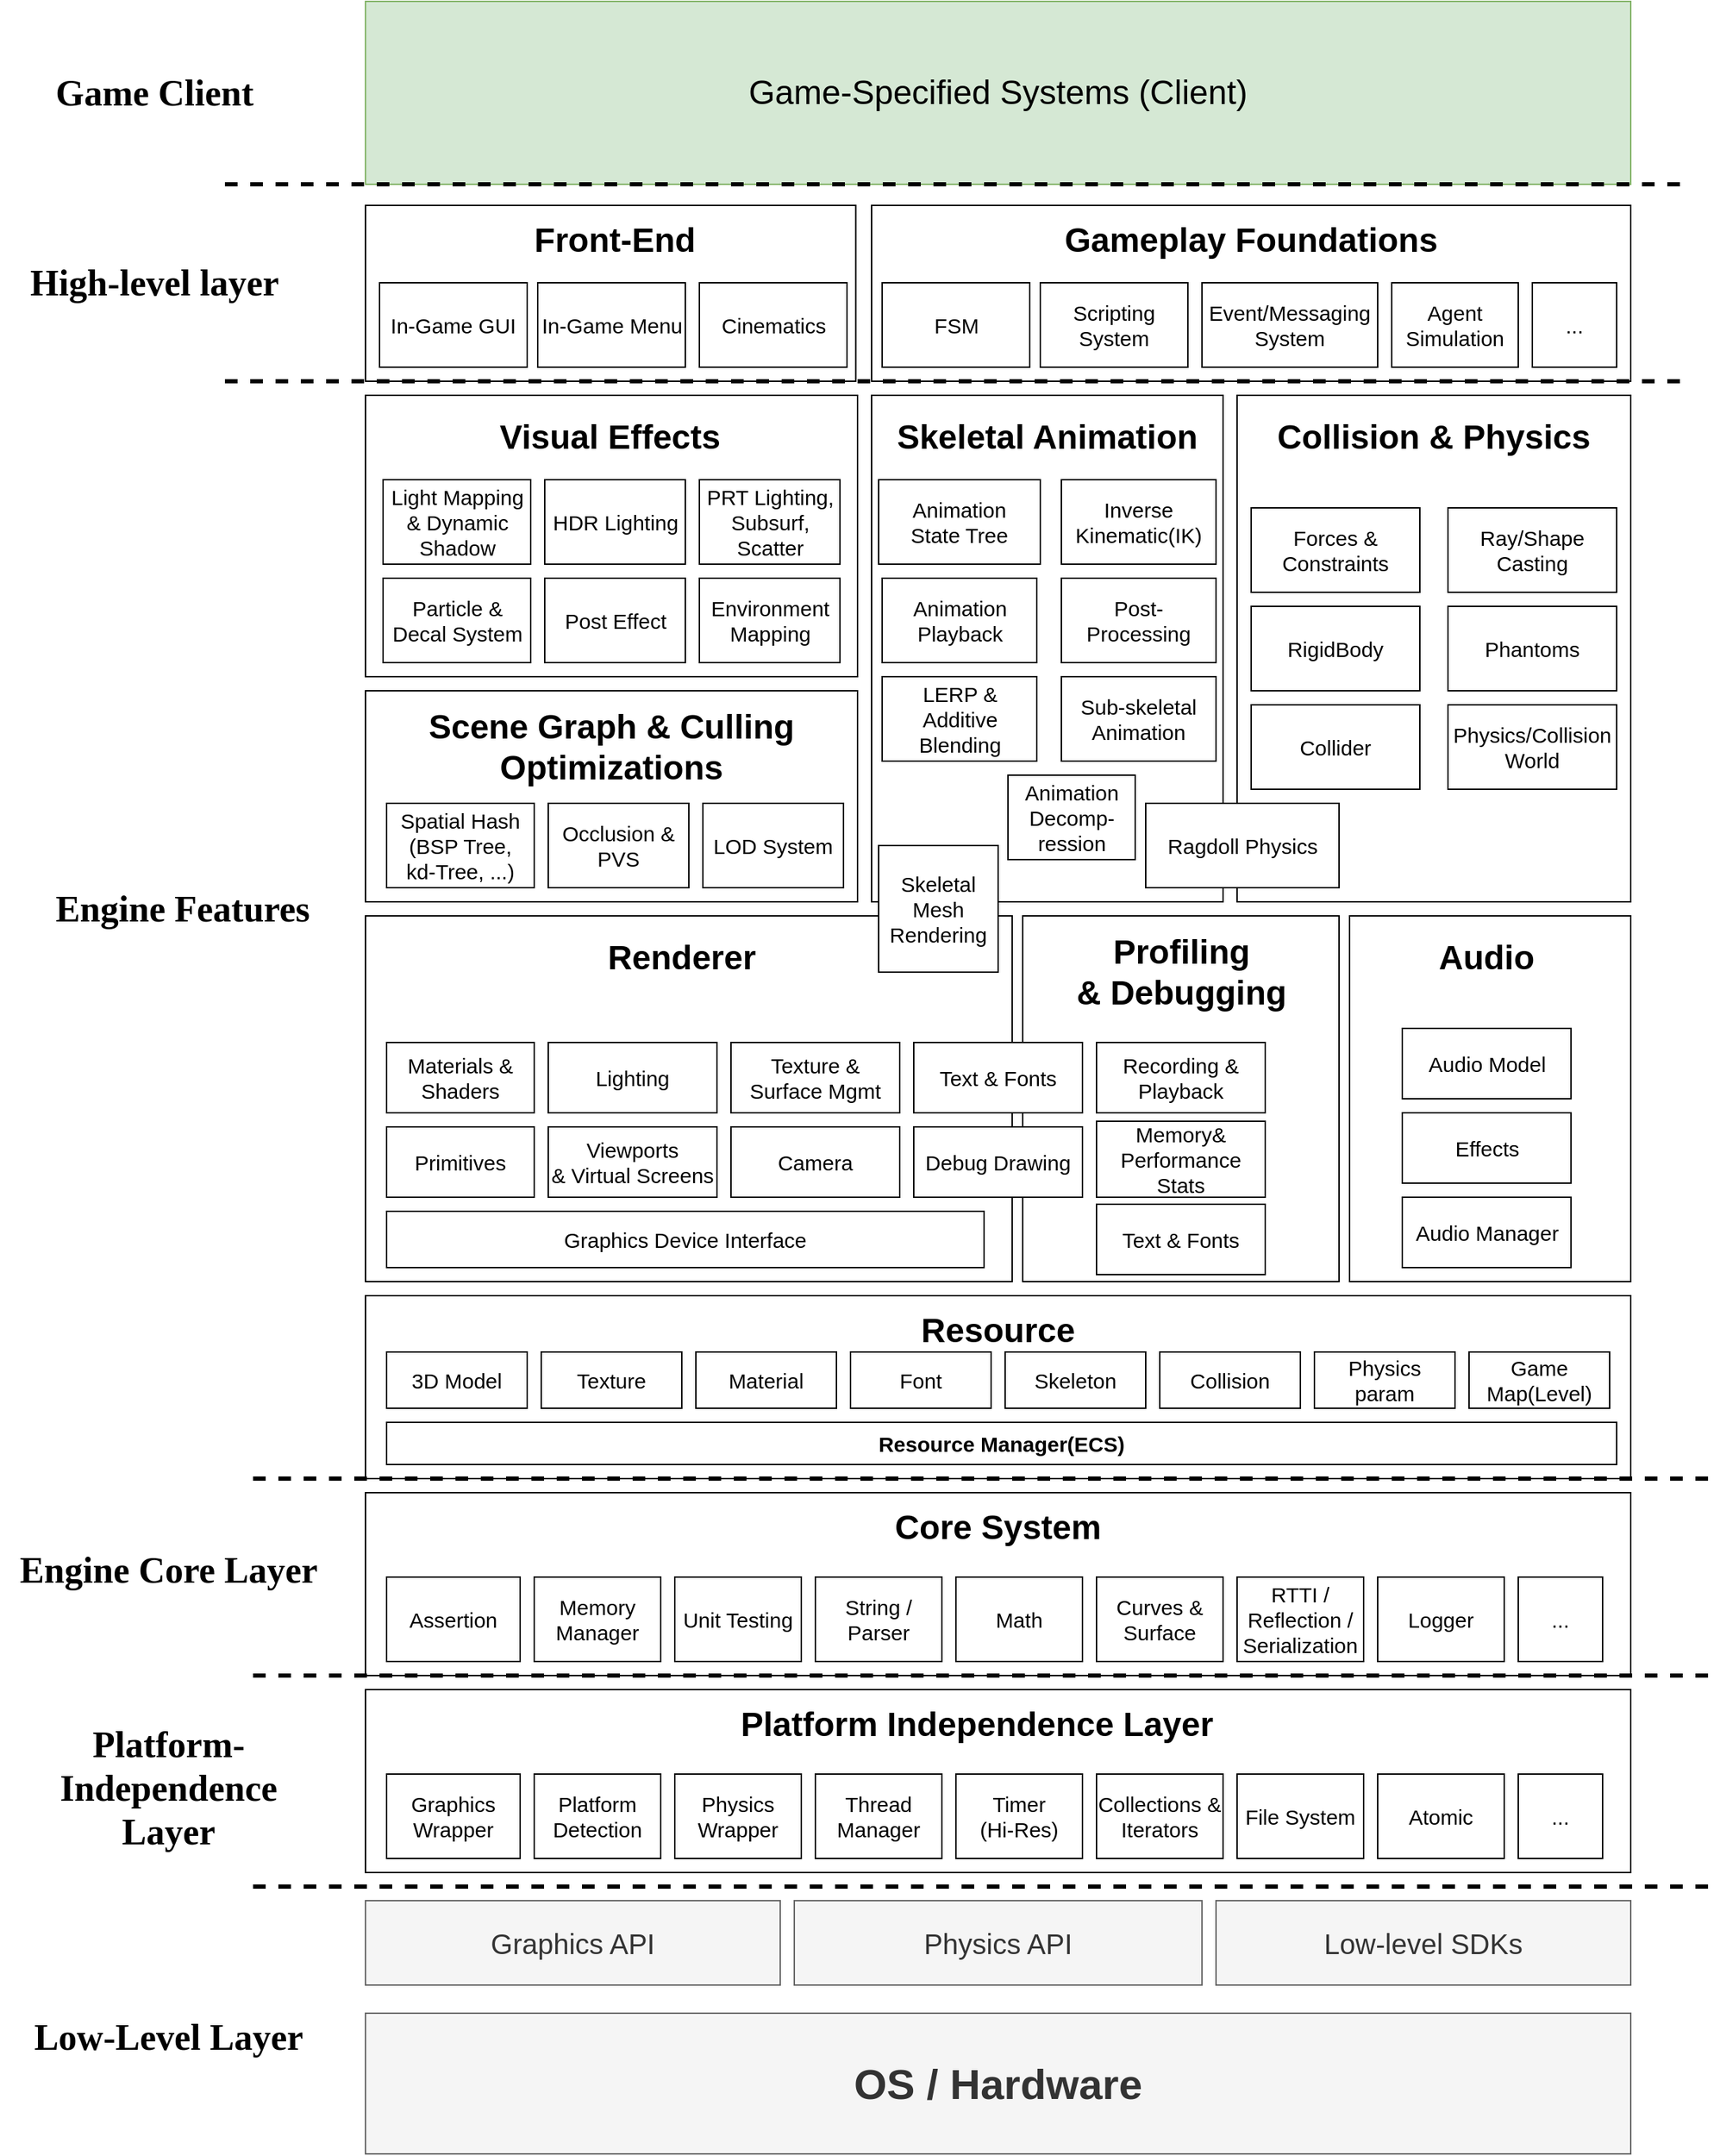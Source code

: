 <mxfile version="17.2.4" type="device"><diagram name="Page-1" id="5d7acffa-a066-3a61-03fe-96351882024d"><mxGraphModel dx="2321" dy="1614" grid="1" gridSize="10" guides="1" tooltips="1" connect="1" arrows="1" fold="1" page="1" pageScale="1" pageWidth="1100" pageHeight="850" background="#ffffff" math="0" shadow="0"><root><mxCell id="0"/><mxCell id="1" parent="0"/><mxCell id="Q8LJ1_4kMZjwJPzVwDF--1" value="OS / Hardware" style="rounded=0;whiteSpace=wrap;html=1;fontStyle=1;fontSize=30;fillColor=#f5f5f5;fontColor=#333333;strokeColor=#666666;" parent="1" vertex="1"><mxGeometry x="100" y="740" width="900" height="100" as="geometry"/></mxCell><mxCell id="Q8LJ1_4kMZjwJPzVwDF--2" value="Graphics API" style="rounded=0;whiteSpace=wrap;html=1;fontSize=20;fillColor=#f5f5f5;fontColor=#333333;strokeColor=#666666;" parent="1" vertex="1"><mxGeometry x="100" y="660" width="295" height="60" as="geometry"/></mxCell><mxCell id="Q8LJ1_4kMZjwJPzVwDF--3" value="Low-level SDKs" style="rounded=0;whiteSpace=wrap;html=1;fontSize=20;fillColor=#f5f5f5;fontColor=#333333;strokeColor=#666666;" parent="1" vertex="1"><mxGeometry x="705" y="660" width="295" height="60" as="geometry"/></mxCell><mxCell id="Q8LJ1_4kMZjwJPzVwDF--4" value="Physics API" style="rounded=0;whiteSpace=wrap;html=1;fontSize=20;fillColor=#f5f5f5;fontColor=#333333;strokeColor=#666666;" parent="1" vertex="1"><mxGeometry x="405" y="660" width="290" height="60" as="geometry"/></mxCell><mxCell id="Q8LJ1_4kMZjwJPzVwDF--5" value="" style="rounded=0;whiteSpace=wrap;html=1;fontSize=20;horizontal=1;labelPosition=center;verticalLabelPosition=middle;align=center;verticalAlign=middle;" parent="1" vertex="1"><mxGeometry x="100" y="510" width="900" height="130" as="geometry"/></mxCell><mxCell id="Q8LJ1_4kMZjwJPzVwDF--6" value="Graphics Wrapper" style="text;html=1;strokeColor=default;fillColor=none;align=center;verticalAlign=middle;whiteSpace=wrap;rounded=0;fontSize=15;" parent="1" vertex="1"><mxGeometry x="115" y="570" width="95" height="60" as="geometry"/></mxCell><mxCell id="Q8LJ1_4kMZjwJPzVwDF--9" value="Platform Detection" style="text;html=1;strokeColor=default;fillColor=none;align=center;verticalAlign=middle;whiteSpace=wrap;rounded=0;fontSize=15;" parent="1" vertex="1"><mxGeometry x="220" y="570" width="90" height="60" as="geometry"/></mxCell><mxCell id="Q8LJ1_4kMZjwJPzVwDF--10" value="Physics Wrapper" style="text;html=1;strokeColor=default;fillColor=none;align=center;verticalAlign=middle;whiteSpace=wrap;rounded=0;fontSize=15;" parent="1" vertex="1"><mxGeometry x="320" y="570" width="90" height="60" as="geometry"/></mxCell><mxCell id="Q8LJ1_4kMZjwJPzVwDF--11" value="Thread Manager" style="text;html=1;strokeColor=default;fillColor=none;align=center;verticalAlign=middle;whiteSpace=wrap;rounded=0;fontSize=15;" parent="1" vertex="1"><mxGeometry x="420" y="570" width="90" height="60" as="geometry"/></mxCell><mxCell id="Q8LJ1_4kMZjwJPzVwDF--12" value="Timer&lt;br&gt;(Hi-Res)" style="text;html=1;strokeColor=default;fillColor=none;align=center;verticalAlign=middle;whiteSpace=wrap;rounded=0;fontSize=15;" parent="1" vertex="1"><mxGeometry x="520" y="570" width="90" height="60" as="geometry"/></mxCell><mxCell id="Q8LJ1_4kMZjwJPzVwDF--13" value="Platform Independence Layer" style="text;html=1;strokeColor=none;fillColor=none;align=center;verticalAlign=middle;whiteSpace=wrap;rounded=0;labelBorderColor=none;fontSize=24;fontStyle=1" parent="1" vertex="1"><mxGeometry x="325" y="520" width="420" height="30" as="geometry"/></mxCell><mxCell id="Q8LJ1_4kMZjwJPzVwDF--14" value="Collections &amp;amp; Iterators" style="text;html=1;strokeColor=default;fillColor=none;align=center;verticalAlign=middle;whiteSpace=wrap;rounded=0;fontSize=15;" parent="1" vertex="1"><mxGeometry x="620" y="570" width="90" height="60" as="geometry"/></mxCell><mxCell id="Q8LJ1_4kMZjwJPzVwDF--15" value="File System" style="text;html=1;strokeColor=default;fillColor=none;align=center;verticalAlign=middle;whiteSpace=wrap;rounded=0;fontSize=15;" parent="1" vertex="1"><mxGeometry x="720" y="570" width="90" height="60" as="geometry"/></mxCell><mxCell id="Q8LJ1_4kMZjwJPzVwDF--16" value="Atomic" style="text;html=1;strokeColor=default;fillColor=none;align=center;verticalAlign=middle;whiteSpace=wrap;rounded=0;fontSize=15;" parent="1" vertex="1"><mxGeometry x="820" y="570" width="90" height="60" as="geometry"/></mxCell><mxCell id="Q8LJ1_4kMZjwJPzVwDF--17" value="" style="rounded=0;whiteSpace=wrap;html=1;fontSize=20;horizontal=1;labelPosition=center;verticalLabelPosition=middle;align=center;verticalAlign=middle;" parent="1" vertex="1"><mxGeometry x="100" y="370" width="900" height="130" as="geometry"/></mxCell><mxCell id="Q8LJ1_4kMZjwJPzVwDF--18" value="Core System" style="text;html=1;strokeColor=none;fillColor=none;align=center;verticalAlign=middle;whiteSpace=wrap;rounded=0;labelBorderColor=none;fontSize=24;fontStyle=1" parent="1" vertex="1"><mxGeometry x="340" y="380" width="420" height="30" as="geometry"/></mxCell><mxCell id="Q8LJ1_4kMZjwJPzVwDF--19" value="" style="rounded=0;whiteSpace=wrap;html=1;fontSize=20;horizontal=1;labelPosition=center;verticalLabelPosition=middle;align=center;verticalAlign=middle;" parent="1" vertex="1"><mxGeometry x="100" y="230" width="900" height="130" as="geometry"/></mxCell><mxCell id="Q8LJ1_4kMZjwJPzVwDF--20" value="Assertion" style="text;html=1;strokeColor=default;fillColor=none;align=center;verticalAlign=middle;whiteSpace=wrap;rounded=0;fontSize=15;" parent="1" vertex="1"><mxGeometry x="115" y="430" width="95" height="60" as="geometry"/></mxCell><mxCell id="Q8LJ1_4kMZjwJPzVwDF--21" value="Memory Manager" style="text;html=1;strokeColor=default;fillColor=none;align=center;verticalAlign=middle;whiteSpace=wrap;rounded=0;fontSize=15;" parent="1" vertex="1"><mxGeometry x="220" y="430" width="90" height="60" as="geometry"/></mxCell><mxCell id="Q8LJ1_4kMZjwJPzVwDF--22" value="Unit Testing" style="text;html=1;strokeColor=default;fillColor=none;align=center;verticalAlign=middle;whiteSpace=wrap;rounded=0;fontSize=15;" parent="1" vertex="1"><mxGeometry x="320" y="430" width="90" height="60" as="geometry"/></mxCell><mxCell id="Q8LJ1_4kMZjwJPzVwDF--23" value="String / Parser" style="text;html=1;strokeColor=default;fillColor=none;align=center;verticalAlign=middle;whiteSpace=wrap;rounded=0;fontSize=15;" parent="1" vertex="1"><mxGeometry x="420" y="430" width="90" height="60" as="geometry"/></mxCell><mxCell id="Q8LJ1_4kMZjwJPzVwDF--24" value="Math" style="text;html=1;strokeColor=default;fillColor=none;align=center;verticalAlign=middle;whiteSpace=wrap;rounded=0;fontSize=15;" parent="1" vertex="1"><mxGeometry x="520" y="430" width="90" height="60" as="geometry"/></mxCell><mxCell id="Q8LJ1_4kMZjwJPzVwDF--25" value="Curves &amp;amp; Surface" style="text;html=1;strokeColor=default;fillColor=none;align=center;verticalAlign=middle;whiteSpace=wrap;rounded=0;fontSize=15;" parent="1" vertex="1"><mxGeometry x="620" y="430" width="90" height="60" as="geometry"/></mxCell><mxCell id="Q8LJ1_4kMZjwJPzVwDF--26" value="RTTI / Reflection / Serialization" style="text;html=1;strokeColor=default;fillColor=none;align=center;verticalAlign=middle;whiteSpace=wrap;rounded=0;fontSize=15;" parent="1" vertex="1"><mxGeometry x="720" y="430" width="90" height="60" as="geometry"/></mxCell><mxCell id="Q8LJ1_4kMZjwJPzVwDF--27" value="Logger" style="text;html=1;strokeColor=default;fillColor=none;align=center;verticalAlign=middle;whiteSpace=wrap;rounded=0;fontSize=15;" parent="1" vertex="1"><mxGeometry x="820" y="430" width="90" height="60" as="geometry"/></mxCell><mxCell id="Q8LJ1_4kMZjwJPzVwDF--28" value="Resource" style="text;html=1;strokeColor=none;fillColor=none;align=center;verticalAlign=middle;whiteSpace=wrap;rounded=0;labelBorderColor=none;fontSize=24;fontStyle=1" parent="1" vertex="1"><mxGeometry x="340" y="240" width="420" height="30" as="geometry"/></mxCell><mxCell id="Q8LJ1_4kMZjwJPzVwDF--29" value="Resource Manager(ECS)" style="text;html=1;strokeColor=default;fillColor=none;align=center;verticalAlign=middle;whiteSpace=wrap;rounded=0;fontSize=15;fontStyle=1" parent="1" vertex="1"><mxGeometry x="115" y="320" width="875" height="30" as="geometry"/></mxCell><mxCell id="Q8LJ1_4kMZjwJPzVwDF--30" value="3D Model" style="text;html=1;strokeColor=default;fillColor=none;align=center;verticalAlign=middle;whiteSpace=wrap;rounded=0;fontSize=15;" parent="1" vertex="1"><mxGeometry x="115" y="270" width="100" height="40" as="geometry"/></mxCell><mxCell id="Q8LJ1_4kMZjwJPzVwDF--31" value="Texture" style="text;html=1;strokeColor=default;fillColor=none;align=center;verticalAlign=middle;whiteSpace=wrap;rounded=0;fontSize=15;" parent="1" vertex="1"><mxGeometry x="225" y="270" width="100" height="40" as="geometry"/></mxCell><mxCell id="Q8LJ1_4kMZjwJPzVwDF--32" value="Material" style="text;html=1;strokeColor=default;fillColor=none;align=center;verticalAlign=middle;whiteSpace=wrap;rounded=0;fontSize=15;" parent="1" vertex="1"><mxGeometry x="335" y="270" width="100" height="40" as="geometry"/></mxCell><mxCell id="Q8LJ1_4kMZjwJPzVwDF--33" value="Font" style="text;html=1;strokeColor=default;fillColor=none;align=center;verticalAlign=middle;whiteSpace=wrap;rounded=0;fontSize=15;" parent="1" vertex="1"><mxGeometry x="445" y="270" width="100" height="40" as="geometry"/></mxCell><mxCell id="Q8LJ1_4kMZjwJPzVwDF--34" value="Skeleton" style="text;html=1;strokeColor=default;fillColor=none;align=center;verticalAlign=middle;whiteSpace=wrap;rounded=0;fontSize=15;" parent="1" vertex="1"><mxGeometry x="555" y="270" width="100" height="40" as="geometry"/></mxCell><mxCell id="Q8LJ1_4kMZjwJPzVwDF--35" value="Collision" style="text;html=1;strokeColor=default;fillColor=none;align=center;verticalAlign=middle;whiteSpace=wrap;rounded=0;fontSize=15;" parent="1" vertex="1"><mxGeometry x="665" y="270" width="100" height="40" as="geometry"/></mxCell><mxCell id="Q8LJ1_4kMZjwJPzVwDF--36" value="Physics param" style="text;html=1;strokeColor=default;fillColor=none;align=center;verticalAlign=middle;whiteSpace=wrap;rounded=0;fontSize=15;" parent="1" vertex="1"><mxGeometry x="775" y="270" width="100" height="40" as="geometry"/></mxCell><mxCell id="Q8LJ1_4kMZjwJPzVwDF--37" value="Game Map(Level)" style="text;html=1;strokeColor=default;fillColor=none;align=center;verticalAlign=middle;whiteSpace=wrap;rounded=0;fontSize=15;" parent="1" vertex="1"><mxGeometry x="885" y="270" width="100" height="40" as="geometry"/></mxCell><mxCell id="Q8LJ1_4kMZjwJPzVwDF--38" value="" style="rounded=0;whiteSpace=wrap;html=1;fontSize=20;horizontal=1;labelPosition=center;verticalLabelPosition=middle;align=center;verticalAlign=middle;" parent="1" vertex="1"><mxGeometry x="100" y="-40" width="460" height="260" as="geometry"/></mxCell><mxCell id="Q8LJ1_4kMZjwJPzVwDF--39" value="Renderer" style="text;html=1;strokeColor=none;fillColor=none;align=center;verticalAlign=middle;whiteSpace=wrap;rounded=0;labelBorderColor=none;fontSize=24;fontStyle=1" parent="1" vertex="1"><mxGeometry x="100" y="-30" width="450" height="40" as="geometry"/></mxCell><mxCell id="Q8LJ1_4kMZjwJPzVwDF--40" value="Graphics Device Interface" style="text;html=1;strokeColor=default;fillColor=none;align=center;verticalAlign=middle;whiteSpace=wrap;rounded=0;fontSize=15;" parent="1" vertex="1"><mxGeometry x="115" y="170" width="425" height="40" as="geometry"/></mxCell><mxCell id="Q8LJ1_4kMZjwJPzVwDF--41" value="Materials &amp;amp; Shaders" style="text;html=1;strokeColor=default;fillColor=none;align=center;verticalAlign=middle;whiteSpace=wrap;rounded=0;fontSize=15;" parent="1" vertex="1"><mxGeometry x="115" y="50" width="105" height="50" as="geometry"/></mxCell><mxCell id="Q8LJ1_4kMZjwJPzVwDF--42" value="Viewports &lt;br&gt;&amp;amp; Virtual Screens" style="text;html=1;strokeColor=default;fillColor=none;align=center;verticalAlign=middle;whiteSpace=wrap;rounded=0;fontSize=15;" parent="1" vertex="1"><mxGeometry x="230" y="110" width="120" height="50" as="geometry"/></mxCell><mxCell id="Q8LJ1_4kMZjwJPzVwDF--43" value="Camera" style="text;html=1;strokeColor=default;fillColor=none;align=center;verticalAlign=middle;whiteSpace=wrap;rounded=0;fontSize=15;" parent="1" vertex="1"><mxGeometry x="360" y="110" width="120" height="50" as="geometry"/></mxCell><mxCell id="Q8LJ1_4kMZjwJPzVwDF--44" value="Primitives" style="text;html=1;strokeColor=default;fillColor=none;align=center;verticalAlign=middle;whiteSpace=wrap;rounded=0;fontSize=15;" parent="1" vertex="1"><mxGeometry x="115" y="110" width="105" height="50" as="geometry"/></mxCell><mxCell id="Q8LJ1_4kMZjwJPzVwDF--45" value="Lighting" style="text;html=1;strokeColor=default;fillColor=none;align=center;verticalAlign=middle;whiteSpace=wrap;rounded=0;fontSize=15;" parent="1" vertex="1"><mxGeometry x="230" y="50" width="120" height="50" as="geometry"/></mxCell><mxCell id="Q8LJ1_4kMZjwJPzVwDF--46" value="Texture &amp;amp; Surface Mgmt" style="text;html=1;strokeColor=default;fillColor=none;align=center;verticalAlign=middle;whiteSpace=wrap;rounded=0;fontSize=15;" parent="1" vertex="1"><mxGeometry x="360" y="50" width="120" height="50" as="geometry"/></mxCell><mxCell id="Q8LJ1_4kMZjwJPzVwDF--49" value="" style="rounded=0;whiteSpace=wrap;html=1;fontSize=20;horizontal=1;labelPosition=center;verticalLabelPosition=middle;align=center;verticalAlign=middle;" parent="1" vertex="1"><mxGeometry x="567.5" y="-40" width="225" height="260" as="geometry"/></mxCell><mxCell id="Q8LJ1_4kMZjwJPzVwDF--47" value="Text &amp;amp; Fonts" style="text;html=1;strokeColor=default;fillColor=default;align=center;verticalAlign=middle;whiteSpace=wrap;rounded=0;fontSize=15;" parent="1" vertex="1"><mxGeometry x="490" y="50" width="120" height="50" as="geometry"/></mxCell><mxCell id="Q8LJ1_4kMZjwJPzVwDF--48" value="Debug Drawing" style="text;html=1;strokeColor=default;fillColor=default;align=center;verticalAlign=middle;whiteSpace=wrap;rounded=0;fontSize=15;" parent="1" vertex="1"><mxGeometry x="490" y="110" width="120" height="50" as="geometry"/></mxCell><mxCell id="Q8LJ1_4kMZjwJPzVwDF--50" value="Profiling &lt;br&gt;&amp;amp; Debugging" style="text;html=1;strokeColor=none;fillColor=none;align=center;verticalAlign=middle;whiteSpace=wrap;rounded=0;labelBorderColor=none;fontSize=24;fontStyle=1" parent="1" vertex="1"><mxGeometry x="567.5" y="-20" width="225" height="40" as="geometry"/></mxCell><mxCell id="Q8LJ1_4kMZjwJPzVwDF--51" value="Recording &amp;amp; Playback" style="text;html=1;strokeColor=default;fillColor=default;align=center;verticalAlign=middle;whiteSpace=wrap;rounded=0;fontSize=15;" parent="1" vertex="1"><mxGeometry x="620" y="50" width="120" height="50" as="geometry"/></mxCell><mxCell id="Q8LJ1_4kMZjwJPzVwDF--52" value="Memory&amp;amp; Performance Stats" style="text;html=1;strokeColor=default;fillColor=default;align=center;verticalAlign=middle;whiteSpace=wrap;rounded=0;fontSize=15;" parent="1" vertex="1"><mxGeometry x="620" y="106" width="120" height="54" as="geometry"/></mxCell><mxCell id="Q8LJ1_4kMZjwJPzVwDF--53" value="Text &amp;amp; Fonts" style="text;html=1;strokeColor=default;fillColor=default;align=center;verticalAlign=middle;whiteSpace=wrap;rounded=0;fontSize=15;" parent="1" vertex="1"><mxGeometry x="620" y="165" width="120" height="50" as="geometry"/></mxCell><mxCell id="Q8LJ1_4kMZjwJPzVwDF--54" value="..." style="text;html=1;strokeColor=default;fillColor=none;align=center;verticalAlign=middle;whiteSpace=wrap;rounded=0;fontSize=15;" parent="1" vertex="1"><mxGeometry x="920" y="430" width="60" height="60" as="geometry"/></mxCell><mxCell id="Q8LJ1_4kMZjwJPzVwDF--55" value="..." style="text;html=1;strokeColor=default;fillColor=none;align=center;verticalAlign=middle;whiteSpace=wrap;rounded=0;fontSize=15;" parent="1" vertex="1"><mxGeometry x="920" y="570" width="60" height="60" as="geometry"/></mxCell><mxCell id="Q8LJ1_4kMZjwJPzVwDF--56" value="" style="rounded=0;whiteSpace=wrap;html=1;fontSize=20;horizontal=1;labelPosition=center;verticalLabelPosition=middle;align=center;verticalAlign=middle;" parent="1" vertex="1"><mxGeometry x="800" y="-40" width="200" height="260" as="geometry"/></mxCell><mxCell id="Q8LJ1_4kMZjwJPzVwDF--57" value="Audio" style="text;html=1;strokeColor=none;fillColor=none;align=center;verticalAlign=middle;whiteSpace=wrap;rounded=0;labelBorderColor=none;fontSize=24;fontStyle=1" parent="1" vertex="1"><mxGeometry x="800" y="-30" width="195" height="40" as="geometry"/></mxCell><mxCell id="Q8LJ1_4kMZjwJPzVwDF--58" value="Audio Model" style="text;html=1;strokeColor=default;fillColor=default;align=center;verticalAlign=middle;whiteSpace=wrap;rounded=0;fontSize=15;" parent="1" vertex="1"><mxGeometry x="837.5" y="40" width="120" height="50" as="geometry"/></mxCell><mxCell id="Q8LJ1_4kMZjwJPzVwDF--59" value="Audio Manager" style="text;html=1;strokeColor=default;fillColor=default;align=center;verticalAlign=middle;whiteSpace=wrap;rounded=0;fontSize=15;" parent="1" vertex="1"><mxGeometry x="837.5" y="160" width="120" height="50" as="geometry"/></mxCell><mxCell id="Q8LJ1_4kMZjwJPzVwDF--60" value="Effects" style="text;html=1;strokeColor=default;fillColor=default;align=center;verticalAlign=middle;whiteSpace=wrap;rounded=0;fontSize=15;" parent="1" vertex="1"><mxGeometry x="837.5" y="100" width="120" height="50" as="geometry"/></mxCell><mxCell id="Q8LJ1_4kMZjwJPzVwDF--61" value="" style="rounded=0;whiteSpace=wrap;html=1;labelBorderColor=none;fontSize=24;strokeColor=default;fillColor=default;" parent="1" vertex="1"><mxGeometry x="100" y="-200" width="350" height="150" as="geometry"/></mxCell><mxCell id="Q8LJ1_4kMZjwJPzVwDF--62" value="Scene Graph &amp;amp; Culling Optimizations" style="text;html=1;strokeColor=none;fillColor=none;align=center;verticalAlign=middle;whiteSpace=wrap;rounded=0;labelBorderColor=none;fontSize=24;fontStyle=1" parent="1" vertex="1"><mxGeometry x="100" y="-180" width="350" height="40" as="geometry"/></mxCell><mxCell id="Q8LJ1_4kMZjwJPzVwDF--63" value="Spatial Hash&lt;br&gt;(BSP Tree, &lt;br&gt;kd-Tree, ...)" style="text;html=1;strokeColor=default;fillColor=none;align=center;verticalAlign=middle;whiteSpace=wrap;rounded=0;fontSize=15;" parent="1" vertex="1"><mxGeometry x="115" y="-120" width="105" height="60" as="geometry"/></mxCell><mxCell id="Q8LJ1_4kMZjwJPzVwDF--64" value="Occlusion &amp;amp; PVS" style="text;html=1;strokeColor=default;fillColor=none;align=center;verticalAlign=middle;whiteSpace=wrap;rounded=0;fontSize=15;" parent="1" vertex="1"><mxGeometry x="230" y="-120" width="100" height="60" as="geometry"/></mxCell><mxCell id="Q8LJ1_4kMZjwJPzVwDF--65" value="LOD System" style="text;html=1;strokeColor=default;fillColor=none;align=center;verticalAlign=middle;whiteSpace=wrap;rounded=0;fontSize=15;" parent="1" vertex="1"><mxGeometry x="340" y="-120" width="100" height="60" as="geometry"/></mxCell><mxCell id="Q8LJ1_4kMZjwJPzVwDF--66" value="" style="rounded=0;whiteSpace=wrap;html=1;labelBorderColor=none;fontSize=24;strokeColor=default;fillColor=default;" parent="1" vertex="1"><mxGeometry x="100" y="-410" width="350" height="200" as="geometry"/></mxCell><mxCell id="Q8LJ1_4kMZjwJPzVwDF--67" value="Visual Effects" style="text;html=1;strokeColor=none;fillColor=none;align=center;verticalAlign=middle;whiteSpace=wrap;rounded=0;labelBorderColor=none;fontSize=24;fontStyle=1" parent="1" vertex="1"><mxGeometry x="100" y="-400" width="347.5" height="40" as="geometry"/></mxCell><mxCell id="Q8LJ1_4kMZjwJPzVwDF--68" value="Light Mapping &amp;amp; Dynamic Shadow" style="text;html=1;strokeColor=default;fillColor=none;align=center;verticalAlign=middle;whiteSpace=wrap;rounded=0;fontSize=15;" parent="1" vertex="1"><mxGeometry x="112.5" y="-350" width="105" height="60" as="geometry"/></mxCell><mxCell id="Q8LJ1_4kMZjwJPzVwDF--69" value="Particle &amp;amp; Decal System" style="text;html=1;strokeColor=default;fillColor=none;align=center;verticalAlign=middle;whiteSpace=wrap;rounded=0;fontSize=15;" parent="1" vertex="1"><mxGeometry x="112.5" y="-280" width="105" height="60" as="geometry"/></mxCell><mxCell id="Q8LJ1_4kMZjwJPzVwDF--70" value="Post Effect" style="text;html=1;strokeColor=default;fillColor=none;align=center;verticalAlign=middle;whiteSpace=wrap;rounded=0;fontSize=15;" parent="1" vertex="1"><mxGeometry x="227.5" y="-280" width="100" height="60" as="geometry"/></mxCell><mxCell id="Q8LJ1_4kMZjwJPzVwDF--71" value="Environment Mapping" style="text;html=1;strokeColor=default;fillColor=none;align=center;verticalAlign=middle;whiteSpace=wrap;rounded=0;fontSize=15;" parent="1" vertex="1"><mxGeometry x="337.5" y="-280" width="100" height="60" as="geometry"/></mxCell><mxCell id="Q8LJ1_4kMZjwJPzVwDF--72" value="HDR Lighting" style="text;html=1;strokeColor=default;fillColor=none;align=center;verticalAlign=middle;whiteSpace=wrap;rounded=0;fontSize=15;" parent="1" vertex="1"><mxGeometry x="227.5" y="-350" width="100" height="60" as="geometry"/></mxCell><mxCell id="Q8LJ1_4kMZjwJPzVwDF--73" value="PRT Lighting, Subsurf, Scatter" style="text;html=1;strokeColor=default;fillColor=none;align=center;verticalAlign=middle;whiteSpace=wrap;rounded=0;fontSize=15;" parent="1" vertex="1"><mxGeometry x="337.5" y="-350" width="100" height="60" as="geometry"/></mxCell><mxCell id="Q8LJ1_4kMZjwJPzVwDF--75" value="" style="rounded=0;whiteSpace=wrap;html=1;labelBorderColor=none;fontSize=24;strokeColor=default;fillColor=default;" parent="1" vertex="1"><mxGeometry x="460" y="-410" width="250" height="360" as="geometry"/></mxCell><mxCell id="Q8LJ1_4kMZjwJPzVwDF--74" value="Skeletal Mesh Rendering" style="text;html=1;strokeColor=default;fillColor=default;align=center;verticalAlign=middle;whiteSpace=wrap;rounded=0;fontSize=15;" parent="1" vertex="1"><mxGeometry x="465" y="-90" width="85" height="90" as="geometry"/></mxCell><mxCell id="Q8LJ1_4kMZjwJPzVwDF--76" value="" style="rounded=0;whiteSpace=wrap;html=1;fontSize=20;horizontal=1;labelPosition=center;verticalLabelPosition=middle;align=center;verticalAlign=middle;" parent="1" vertex="1"><mxGeometry x="720" y="-410" width="280" height="360" as="geometry"/></mxCell><mxCell id="Q8LJ1_4kMZjwJPzVwDF--77" value="Skeletal Animation" style="text;html=1;strokeColor=none;fillColor=none;align=center;verticalAlign=middle;whiteSpace=wrap;rounded=0;labelBorderColor=none;fontSize=24;fontStyle=1" parent="1" vertex="1"><mxGeometry x="460" y="-400" width="250" height="40" as="geometry"/></mxCell><mxCell id="Q8LJ1_4kMZjwJPzVwDF--78" value="Ragdoll Physics" style="text;html=1;strokeColor=default;fillColor=default;align=center;verticalAlign=middle;whiteSpace=wrap;rounded=0;fontSize=15;" parent="1" vertex="1"><mxGeometry x="655" y="-120" width="137.5" height="60" as="geometry"/></mxCell><mxCell id="Q8LJ1_4kMZjwJPzVwDF--79" value="Animation Decomp-&lt;br&gt;ression" style="text;html=1;strokeColor=default;fillColor=default;align=center;verticalAlign=middle;whiteSpace=wrap;rounded=0;fontSize=15;" parent="1" vertex="1"><mxGeometry x="557" y="-140" width="90.5" height="60" as="geometry"/></mxCell><mxCell id="Q8LJ1_4kMZjwJPzVwDF--80" value="Forces &amp;amp; Constraints" style="text;html=1;strokeColor=default;fillColor=default;align=center;verticalAlign=middle;whiteSpace=wrap;rounded=0;fontSize=15;" parent="1" vertex="1"><mxGeometry x="730" y="-330" width="120" height="60" as="geometry"/></mxCell><mxCell id="Q8LJ1_4kMZjwJPzVwDF--81" value="Collision &amp;amp; Physics" style="text;html=1;strokeColor=none;fillColor=none;align=center;verticalAlign=middle;whiteSpace=wrap;rounded=0;labelBorderColor=none;fontSize=24;fontStyle=1" parent="1" vertex="1"><mxGeometry x="720" y="-400" width="280" height="40" as="geometry"/></mxCell><mxCell id="Q8LJ1_4kMZjwJPzVwDF--82" value="Ray/Shape Casting" style="text;html=1;strokeColor=default;fillColor=default;align=center;verticalAlign=middle;whiteSpace=wrap;rounded=0;fontSize=15;" parent="1" vertex="1"><mxGeometry x="870" y="-330" width="120" height="60" as="geometry"/></mxCell><mxCell id="Q8LJ1_4kMZjwJPzVwDF--83" value="Phantoms" style="text;html=1;strokeColor=default;fillColor=default;align=center;verticalAlign=middle;whiteSpace=wrap;rounded=0;fontSize=15;" parent="1" vertex="1"><mxGeometry x="870" y="-260" width="120" height="60" as="geometry"/></mxCell><mxCell id="Q8LJ1_4kMZjwJPzVwDF--84" value="RigidBody" style="text;html=1;strokeColor=default;fillColor=default;align=center;verticalAlign=middle;whiteSpace=wrap;rounded=0;fontSize=15;" parent="1" vertex="1"><mxGeometry x="730" y="-260" width="120" height="60" as="geometry"/></mxCell><mxCell id="Q8LJ1_4kMZjwJPzVwDF--85" value="Collider" style="text;html=1;strokeColor=default;fillColor=default;align=center;verticalAlign=middle;whiteSpace=wrap;rounded=0;fontSize=15;" parent="1" vertex="1"><mxGeometry x="730" y="-190" width="120" height="60" as="geometry"/></mxCell><mxCell id="Q8LJ1_4kMZjwJPzVwDF--86" value="Physics/Collision World" style="text;html=1;strokeColor=default;fillColor=default;align=center;verticalAlign=middle;whiteSpace=wrap;rounded=0;fontSize=15;" parent="1" vertex="1"><mxGeometry x="870" y="-190" width="120" height="60" as="geometry"/></mxCell><mxCell id="Q8LJ1_4kMZjwJPzVwDF--87" value="Animation&lt;br&gt;State Tree" style="text;html=1;strokeColor=default;fillColor=default;align=center;verticalAlign=middle;whiteSpace=wrap;rounded=0;fontSize=15;" parent="1" vertex="1"><mxGeometry x="465" y="-350" width="115" height="60" as="geometry"/></mxCell><mxCell id="Q8LJ1_4kMZjwJPzVwDF--88" value="Inverse Kinematic(IK)" style="text;html=1;strokeColor=default;fillColor=default;align=center;verticalAlign=middle;whiteSpace=wrap;rounded=0;fontSize=15;" parent="1" vertex="1"><mxGeometry x="595" y="-350" width="110" height="60" as="geometry"/></mxCell><mxCell id="Q8LJ1_4kMZjwJPzVwDF--89" value="Post-Processing" style="text;html=1;strokeColor=default;fillColor=default;align=center;verticalAlign=middle;whiteSpace=wrap;rounded=0;fontSize=15;" parent="1" vertex="1"><mxGeometry x="595" y="-280" width="110" height="60" as="geometry"/></mxCell><mxCell id="Q8LJ1_4kMZjwJPzVwDF--90" value="Animation Playback" style="text;html=1;strokeColor=default;fillColor=default;align=center;verticalAlign=middle;whiteSpace=wrap;rounded=0;fontSize=15;" parent="1" vertex="1"><mxGeometry x="467.5" y="-280" width="110" height="60" as="geometry"/></mxCell><mxCell id="Q8LJ1_4kMZjwJPzVwDF--91" value="LERP &amp;amp; Additive Blending" style="text;html=1;strokeColor=default;fillColor=default;align=center;verticalAlign=middle;whiteSpace=wrap;rounded=0;fontSize=15;" parent="1" vertex="1"><mxGeometry x="467.5" y="-210" width="110" height="60" as="geometry"/></mxCell><mxCell id="Q8LJ1_4kMZjwJPzVwDF--92" value="Sub-skeletal Animation" style="text;html=1;strokeColor=default;fillColor=default;align=center;verticalAlign=middle;whiteSpace=wrap;rounded=0;fontSize=15;" parent="1" vertex="1"><mxGeometry x="595" y="-210" width="110" height="60" as="geometry"/></mxCell><mxCell id="Q8LJ1_4kMZjwJPzVwDF--93" value="" style="rounded=0;whiteSpace=wrap;html=1;labelBorderColor=none;fontSize=24;strokeColor=default;fillColor=default;" parent="1" vertex="1"><mxGeometry x="100" y="-545" width="348.75" height="125" as="geometry"/></mxCell><mxCell id="Q8LJ1_4kMZjwJPzVwDF--94" value="Front-End" style="text;html=1;strokeColor=none;fillColor=none;align=center;verticalAlign=middle;whiteSpace=wrap;rounded=0;labelBorderColor=none;fontSize=24;fontStyle=1" parent="1" vertex="1"><mxGeometry x="105" y="-540" width="345" height="40" as="geometry"/></mxCell><mxCell id="Q8LJ1_4kMZjwJPzVwDF--95" value="In-Game GUI" style="text;html=1;strokeColor=default;fillColor=none;align=center;verticalAlign=middle;whiteSpace=wrap;rounded=0;fontSize=15;" parent="1" vertex="1"><mxGeometry x="110" y="-490" width="105" height="60" as="geometry"/></mxCell><mxCell id="Q8LJ1_4kMZjwJPzVwDF--96" value="In-Game Menu" style="text;html=1;strokeColor=default;fillColor=none;align=center;verticalAlign=middle;whiteSpace=wrap;rounded=0;fontSize=15;" parent="1" vertex="1"><mxGeometry x="222.5" y="-490" width="105" height="60" as="geometry"/></mxCell><mxCell id="Q8LJ1_4kMZjwJPzVwDF--97" value="Cinematics" style="text;html=1;strokeColor=default;fillColor=none;align=center;verticalAlign=middle;whiteSpace=wrap;rounded=0;fontSize=15;" parent="1" vertex="1"><mxGeometry x="337.5" y="-490" width="105" height="60" as="geometry"/></mxCell><mxCell id="Q8LJ1_4kMZjwJPzVwDF--98" value="" style="rounded=0;whiteSpace=wrap;html=1;labelBorderColor=none;fontSize=24;strokeColor=default;fillColor=default;" parent="1" vertex="1"><mxGeometry x="460" y="-545" width="540" height="125" as="geometry"/></mxCell><mxCell id="Q8LJ1_4kMZjwJPzVwDF--99" value="Gameplay Foundations" style="text;html=1;strokeColor=none;fillColor=none;align=center;verticalAlign=middle;whiteSpace=wrap;rounded=0;labelBorderColor=none;fontSize=24;fontStyle=1" parent="1" vertex="1"><mxGeometry x="460" y="-540" width="540" height="40" as="geometry"/></mxCell><mxCell id="Q8LJ1_4kMZjwJPzVwDF--100" value="FSM" style="text;html=1;strokeColor=default;fillColor=none;align=center;verticalAlign=middle;whiteSpace=wrap;rounded=0;fontSize=15;" parent="1" vertex="1"><mxGeometry x="467.5" y="-490" width="105" height="60" as="geometry"/></mxCell><mxCell id="Q8LJ1_4kMZjwJPzVwDF--101" value="Scripting System" style="text;html=1;strokeColor=default;fillColor=none;align=center;verticalAlign=middle;whiteSpace=wrap;rounded=0;fontSize=15;" parent="1" vertex="1"><mxGeometry x="580" y="-490" width="105" height="60" as="geometry"/></mxCell><mxCell id="Q8LJ1_4kMZjwJPzVwDF--102" value="Event/Messaging System" style="text;html=1;strokeColor=default;fillColor=none;align=center;verticalAlign=middle;whiteSpace=wrap;rounded=0;fontSize=15;" parent="1" vertex="1"><mxGeometry x="695" y="-490" width="125" height="60" as="geometry"/></mxCell><mxCell id="Q8LJ1_4kMZjwJPzVwDF--103" value="Agent &lt;br&gt;Simulation" style="text;html=1;strokeColor=default;fillColor=none;align=center;verticalAlign=middle;whiteSpace=wrap;rounded=0;fontSize=15;" parent="1" vertex="1"><mxGeometry x="830" y="-490" width="90" height="60" as="geometry"/></mxCell><mxCell id="Q8LJ1_4kMZjwJPzVwDF--104" value="..." style="text;html=1;strokeColor=default;fillColor=none;align=center;verticalAlign=middle;whiteSpace=wrap;rounded=0;fontSize=15;" parent="1" vertex="1"><mxGeometry x="930" y="-490" width="60" height="60" as="geometry"/></mxCell><mxCell id="Q8LJ1_4kMZjwJPzVwDF--105" value="Game-Specified Systems (Client)" style="rounded=0;whiteSpace=wrap;html=1;labelBorderColor=none;fontSize=24;strokeColor=#82b366;fillColor=#d5e8d4;" parent="1" vertex="1"><mxGeometry x="100" y="-690" width="900" height="130" as="geometry"/></mxCell><mxCell id="gQvHSe0zcWX5NMz3kuOj-1" value="" style="endArrow=none;dashed=1;html=1;rounded=0;strokeWidth=3;" parent="1" edge="1"><mxGeometry width="50" height="50" relative="1" as="geometry"><mxPoint x="20" y="500" as="sourcePoint"/><mxPoint x="1060" y="500" as="targetPoint"/></mxGeometry></mxCell><mxCell id="gQvHSe0zcWX5NMz3kuOj-2" value="" style="endArrow=none;dashed=1;html=1;rounded=0;strokeWidth=3;" parent="1" edge="1"><mxGeometry width="50" height="50" relative="1" as="geometry"><mxPoint x="20" y="650" as="sourcePoint"/><mxPoint x="1060" y="650" as="targetPoint"/></mxGeometry></mxCell><mxCell id="gQvHSe0zcWX5NMz3kuOj-3" value="Platform-Independence Layer" style="text;html=1;strokeColor=none;fillColor=none;align=center;verticalAlign=middle;whiteSpace=wrap;rounded=0;fontFamily=Comic Sans MS;fontSize=26;fontStyle=1" parent="1" vertex="1"><mxGeometry x="-150" y="540" width="220" height="80" as="geometry"/></mxCell><mxCell id="gQvHSe0zcWX5NMz3kuOj-4" value="Low-Level Layer" style="text;html=1;strokeColor=none;fillColor=none;align=center;verticalAlign=middle;whiteSpace=wrap;rounded=0;fontFamily=Comic Sans MS;fontSize=26;fontStyle=1" parent="1" vertex="1"><mxGeometry x="-150" y="717" width="220" height="80" as="geometry"/></mxCell><mxCell id="gQvHSe0zcWX5NMz3kuOj-5" value="Engine Core Layer" style="text;html=1;strokeColor=none;fillColor=none;align=center;verticalAlign=middle;whiteSpace=wrap;rounded=0;fontFamily=Comic Sans MS;fontSize=26;fontStyle=1" parent="1" vertex="1"><mxGeometry x="-150" y="385" width="220" height="80" as="geometry"/></mxCell><mxCell id="gQvHSe0zcWX5NMz3kuOj-6" value="" style="endArrow=none;dashed=1;html=1;rounded=0;strokeWidth=3;" parent="1" edge="1"><mxGeometry width="50" height="50" relative="1" as="geometry"><mxPoint x="20" y="360" as="sourcePoint"/><mxPoint x="1060" y="360" as="targetPoint"/></mxGeometry></mxCell><mxCell id="gQvHSe0zcWX5NMz3kuOj-7" value="Engine Features" style="text;html=1;strokeColor=none;fillColor=none;align=center;verticalAlign=middle;whiteSpace=wrap;rounded=0;fontFamily=Comic Sans MS;fontSize=26;fontStyle=1" parent="1" vertex="1"><mxGeometry x="-140" y="-85" width="220" height="80" as="geometry"/></mxCell><mxCell id="gQvHSe0zcWX5NMz3kuOj-8" value="" style="endArrow=none;dashed=1;html=1;rounded=0;strokeWidth=3;" parent="1" edge="1"><mxGeometry width="50" height="50" relative="1" as="geometry"><mxPoint y="-420.0" as="sourcePoint"/><mxPoint x="1040" y="-420.0" as="targetPoint"/></mxGeometry></mxCell><mxCell id="gQvHSe0zcWX5NMz3kuOj-9" value="High-level layer" style="text;html=1;strokeColor=none;fillColor=none;align=center;verticalAlign=middle;whiteSpace=wrap;rounded=0;fontFamily=Comic Sans MS;fontSize=26;fontStyle=1" parent="1" vertex="1"><mxGeometry x="-160" y="-530" width="220" height="80" as="geometry"/></mxCell><mxCell id="gQvHSe0zcWX5NMz3kuOj-10" value="" style="endArrow=none;dashed=1;html=1;rounded=0;strokeWidth=3;" parent="1" edge="1"><mxGeometry width="50" height="50" relative="1" as="geometry"><mxPoint y="-560.0" as="sourcePoint"/><mxPoint x="1040" y="-560.0" as="targetPoint"/></mxGeometry></mxCell><mxCell id="gQvHSe0zcWX5NMz3kuOj-11" value="Game Client" style="text;html=1;strokeColor=none;fillColor=none;align=center;verticalAlign=middle;whiteSpace=wrap;rounded=0;fontFamily=Comic Sans MS;fontSize=26;fontStyle=1" parent="1" vertex="1"><mxGeometry x="-160" y="-665" width="220" height="80" as="geometry"/></mxCell></root></mxGraphModel></diagram></mxfile>